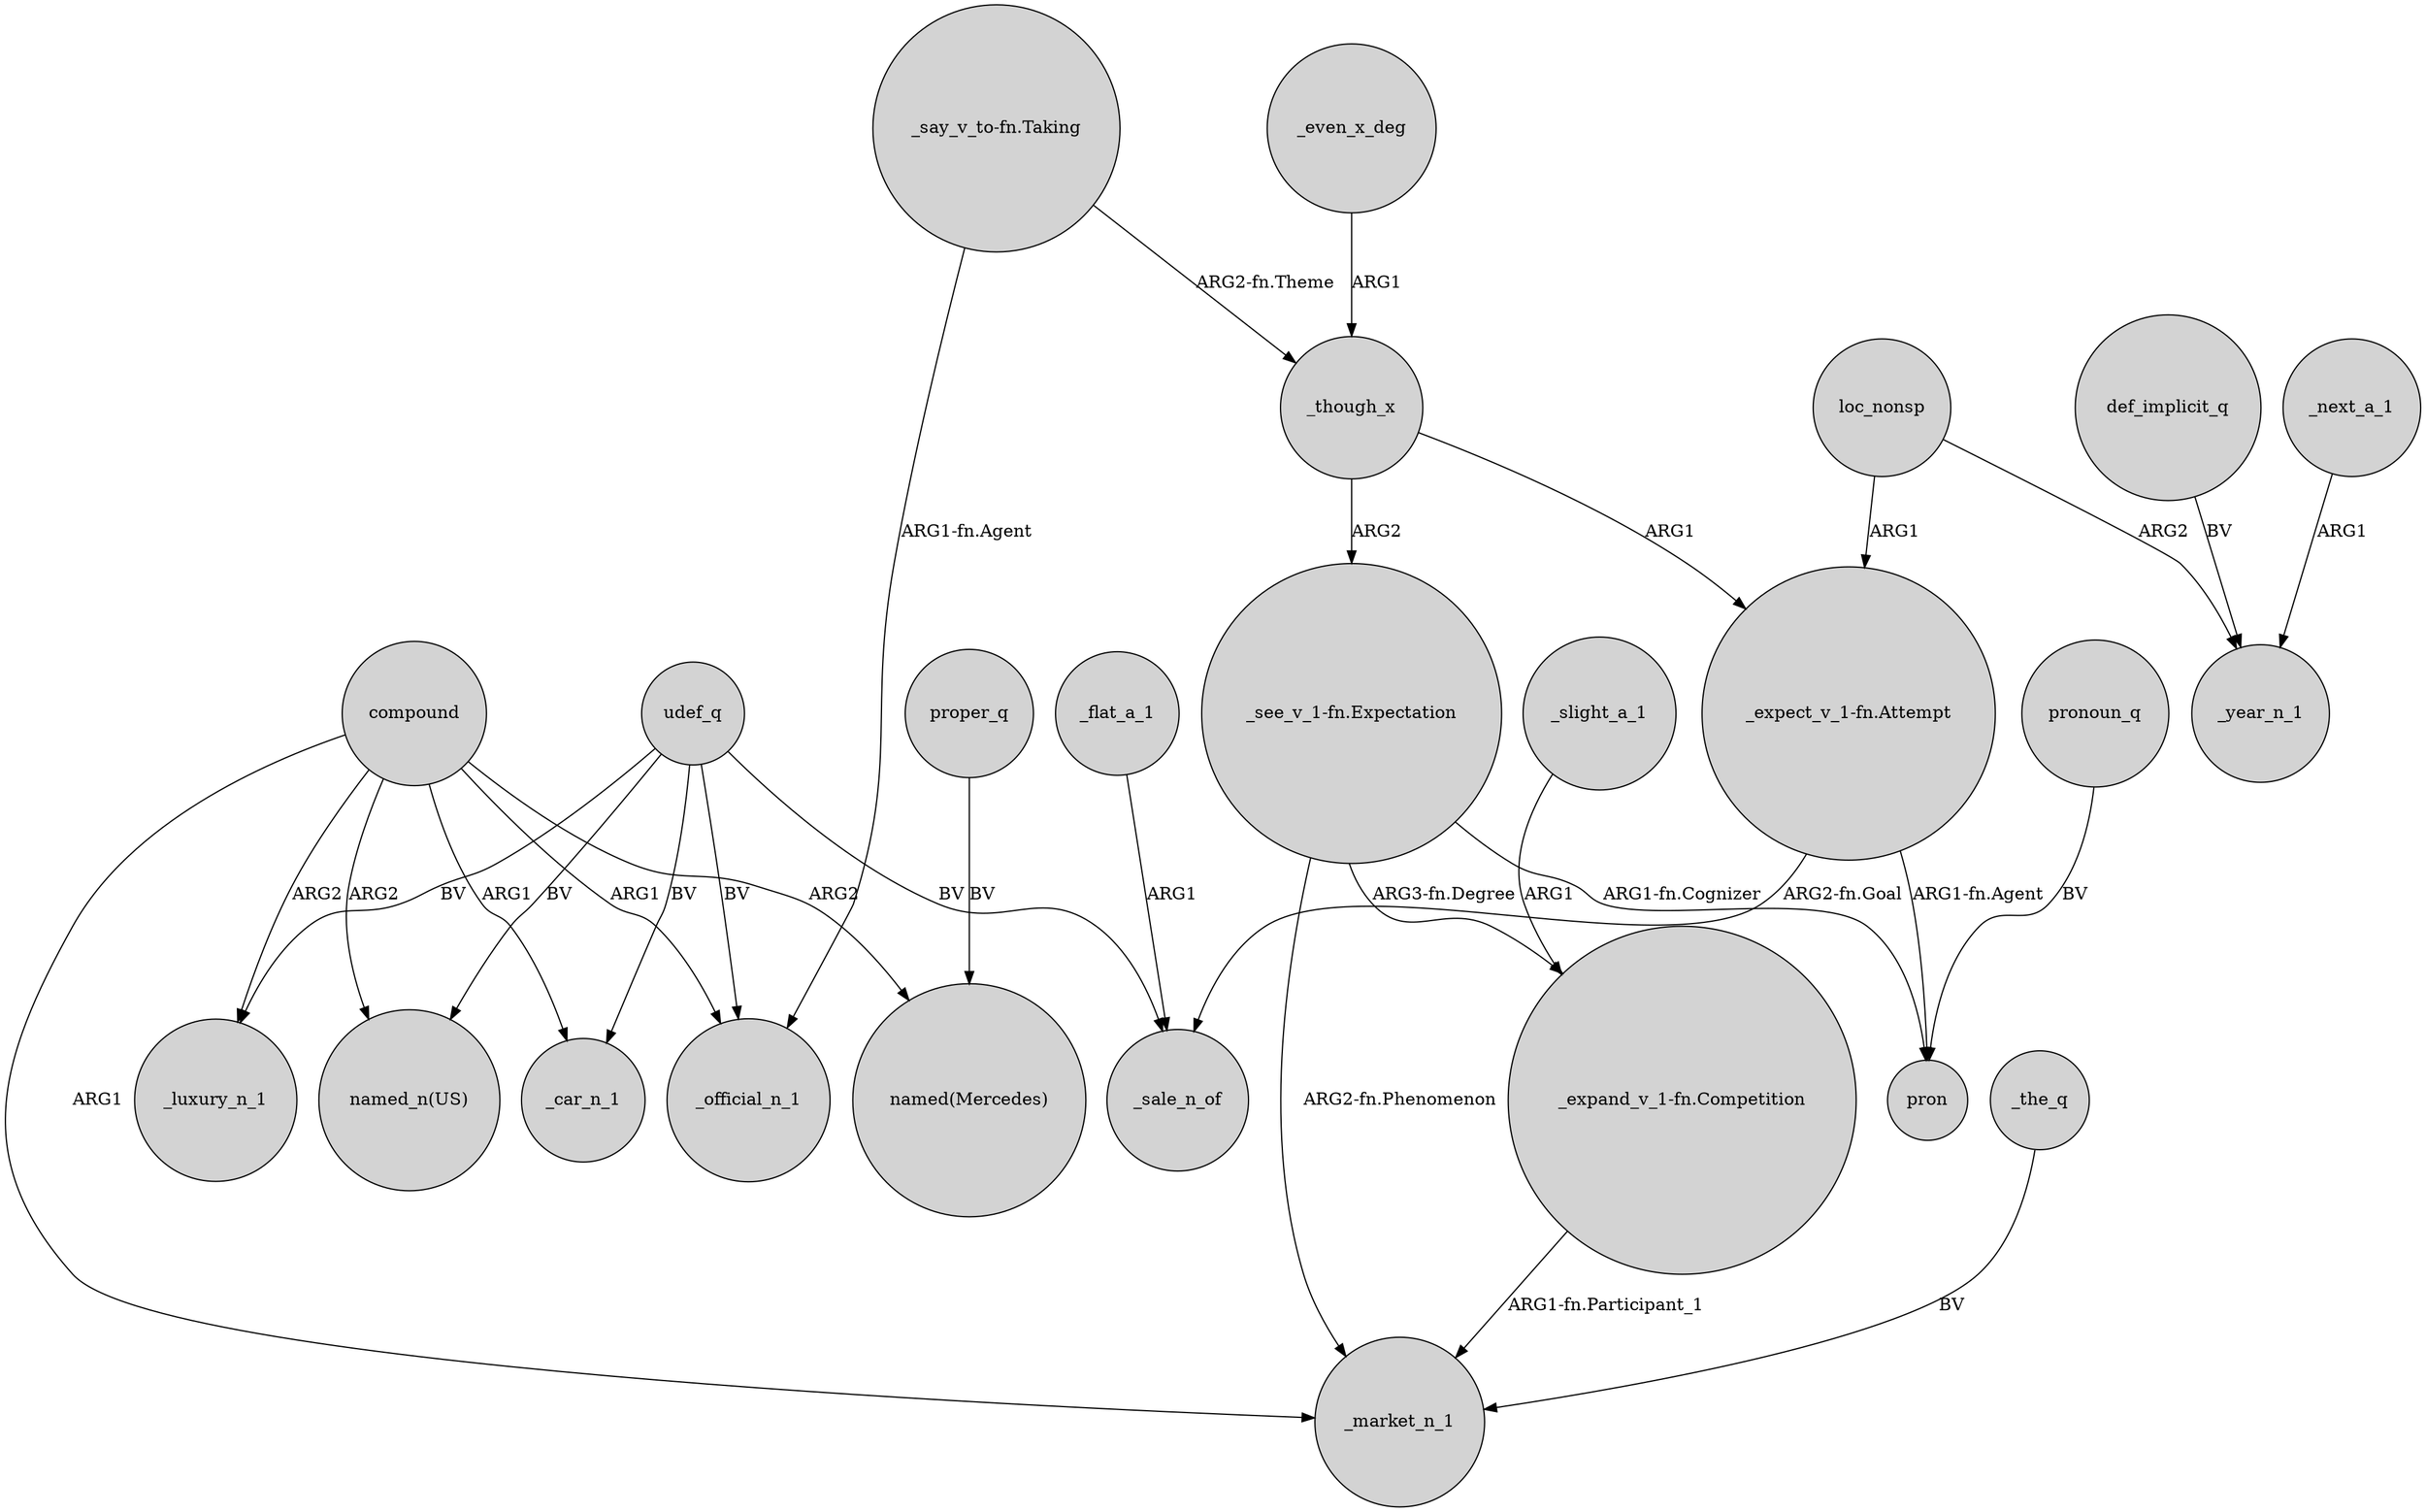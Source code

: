 digraph {
	node [shape=circle style=filled]
	"_expect_v_1-fn.Attempt" -> pron [label="ARG1-fn.Agent"]
	compound -> _car_n_1 [label=ARG1]
	compound -> _luxury_n_1 [label=ARG2]
	def_implicit_q -> _year_n_1 [label=BV]
	"_see_v_1-fn.Expectation" -> "_expand_v_1-fn.Competition" [label="ARG3-fn.Degree"]
	udef_q -> _luxury_n_1 [label=BV]
	compound -> "named(Mercedes)" [label=ARG2]
	udef_q -> _sale_n_of [label=BV]
	loc_nonsp -> "_expect_v_1-fn.Attempt" [label=ARG1]
	"_see_v_1-fn.Expectation" -> _market_n_1 [label="ARG2-fn.Phenomenon"]
	loc_nonsp -> _year_n_1 [label=ARG2]
	_the_q -> _market_n_1 [label=BV]
	_slight_a_1 -> "_expand_v_1-fn.Competition" [label=ARG1]
	pronoun_q -> pron [label=BV]
	"_say_v_to-fn.Taking" -> _official_n_1 [label="ARG1-fn.Agent"]
	_though_x -> "_expect_v_1-fn.Attempt" [label=ARG1]
	proper_q -> "named(Mercedes)" [label=BV]
	"_expand_v_1-fn.Competition" -> _market_n_1 [label="ARG1-fn.Participant_1"]
	compound -> _official_n_1 [label=ARG1]
	udef_q -> _car_n_1 [label=BV]
	_flat_a_1 -> _sale_n_of [label=ARG1]
	"_say_v_to-fn.Taking" -> _though_x [label="ARG2-fn.Theme"]
	"_expect_v_1-fn.Attempt" -> _sale_n_of [label="ARG2-fn.Goal"]
	"_see_v_1-fn.Expectation" -> pron [label="ARG1-fn.Cognizer"]
	_though_x -> "_see_v_1-fn.Expectation" [label=ARG2]
	udef_q -> _official_n_1 [label=BV]
	_even_x_deg -> _though_x [label=ARG1]
	_next_a_1 -> _year_n_1 [label=ARG1]
	compound -> _market_n_1 [label=ARG1]
	compound -> "named_n(US)" [label=ARG2]
	udef_q -> "named_n(US)" [label=BV]
}
